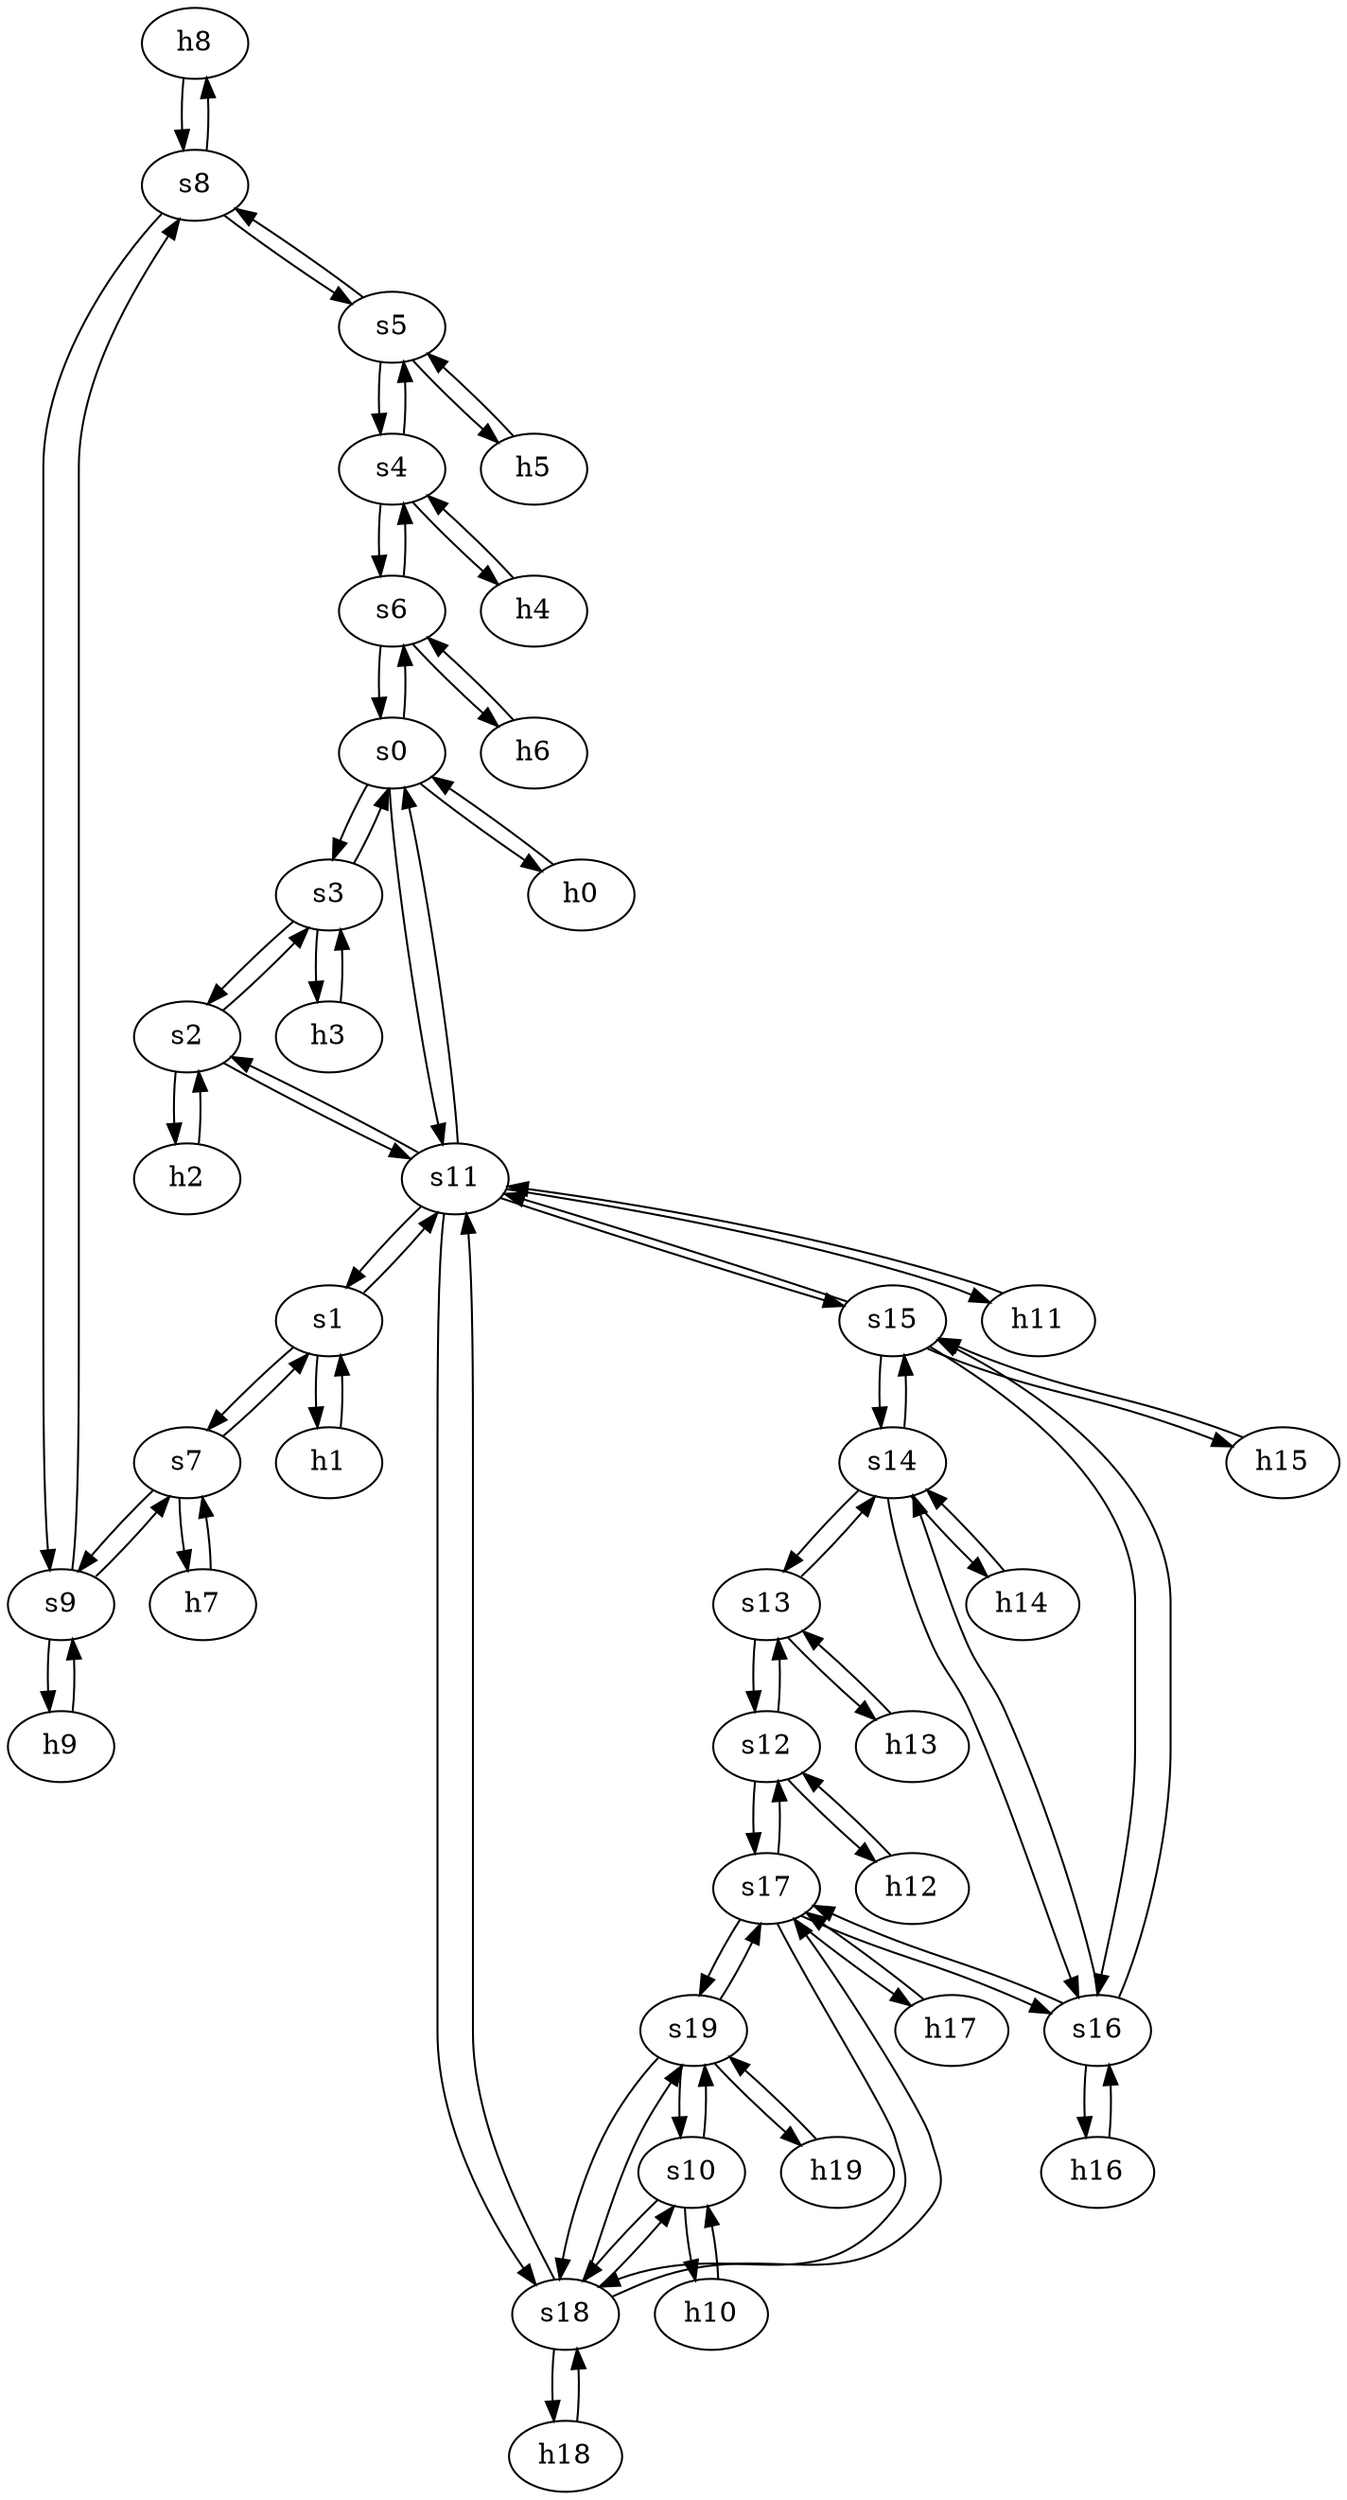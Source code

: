 strict digraph Oxford {
	h8	 [ip="111.0.8.8",
		mac="00:00:00:00:8:8",
		type=host];
	s8	 [id=8,
		type=switch];
	h8 -> s8	 [capacity="1Gbps",
		cost=1,
		dst_port=1,
		src_port=1];
	h9	 [ip="111.0.9.9",
		mac="00:00:00:00:9:9",
		type=host];
	s9	 [id=9,
		type=switch];
	h9 -> s9	 [capacity="1Gbps",
		cost=1,
		dst_port=1,
		src_port=1];
	h2	 [ip="111.0.2.2",
		mac="00:00:00:00:2:2",
		type=host];
	s2	 [id=2,
		type=switch];
	h2 -> s2	 [capacity="1Gbps",
		cost=1,
		dst_port=1,
		src_port=1];
	h3	 [ip="111.0.3.3",
		mac="00:00:00:00:3:3",
		type=host];
	s3	 [id=3,
		type=switch];
	h3 -> s3	 [capacity="1Gbps",
		cost=1,
		dst_port=1,
		src_port=1];
	h0	 [ip="111.0.0.0",
		mac="00:00:00:00:0:0",
		type=host];
	s0	 [id=0,
		type=switch];
	h0 -> s0	 [capacity="1Gbps",
		cost=1,
		dst_port=1,
		src_port=1];
	h1	 [ip="111.0.1.1",
		mac="00:00:00:00:1:1",
		type=host];
	s1	 [id=1,
		type=switch];
	h1 -> s1	 [capacity="1Gbps",
		cost=1,
		dst_port=1,
		src_port=1];
	h6	 [ip="111.0.6.6",
		mac="00:00:00:00:6:6",
		type=host];
	s6	 [id=6,
		type=switch];
	h6 -> s6	 [capacity="1Gbps",
		cost=1,
		dst_port=1,
		src_port=1];
	h7	 [ip="111.0.7.7",
		mac="00:00:00:00:7:7",
		type=host];
	s7	 [id=7,
		type=switch];
	h7 -> s7	 [capacity="1Gbps",
		cost=1,
		dst_port=1,
		src_port=1];
	h4	 [ip="111.0.4.4",
		mac="00:00:00:00:4:4",
		type=host];
	s4	 [id=4,
		type=switch];
	h4 -> s4	 [capacity="1Gbps",
		cost=1,
		dst_port=1,
		src_port=1];
	h5	 [ip="111.0.5.5",
		mac="00:00:00:00:5:5",
		type=host];
	s5	 [id=5,
		type=switch];
	h5 -> s5	 [capacity="1Gbps",
		cost=1,
		dst_port=1,
		src_port=1];
	s9 -> s7	 [capacity="1Gbps",
		cost=1,
		dst_port=3,
		src_port=2];
	s9 -> s8	 [capacity="1Gbps",
		cost=1,
		dst_port=3,
		src_port=3];
	s9 -> h9	 [capacity="1Gbps",
		cost=1,
		dst_port=1,
		src_port=1];
	s8 -> s5	 [capacity="1Gbps",
		cost=1,
		dst_port=3,
		src_port=2];
	s8 -> h8	 [capacity="1Gbps",
		cost=1,
		dst_port=1,
		src_port=1];
	s8 -> s9	 [capacity="1Gbps",
		cost=1,
		dst_port=3,
		src_port=3];
	s3 -> s0	 [capacity="1Gbps",
		cost=1,
		dst_port=3,
		src_port=2];
	s3 -> h3	 [capacity="1Gbps",
		cost=1,
		dst_port=1,
		src_port=1];
	s3 -> s2	 [capacity="1Gbps",
		cost=1,
		dst_port=3,
		src_port=3];
	s2 -> s3	 [capacity="1Gbps",
		cost=1,
		dst_port=3,
		src_port=3];
	s11	 [id=11,
		type=switch];
	s2 -> s11	 [capacity="1Gbps",
		cost=1,
		dst_port=4,
		src_port=2];
	s2 -> h2	 [capacity="1Gbps",
		cost=1,
		dst_port=1,
		src_port=1];
	s1 -> s7	 [capacity="1Gbps",
		cost=1,
		dst_port=2,
		src_port=3];
	s1 -> s11	 [capacity="1Gbps",
		cost=1,
		dst_port=3,
		src_port=2];
	s1 -> h1	 [capacity="1Gbps",
		cost=1,
		dst_port=1,
		src_port=1];
	s0 -> s3	 [capacity="1Gbps",
		cost=1,
		dst_port=2,
		src_port=3];
	s0 -> s6	 [capacity="1Gbps",
		cost=1,
		dst_port=2,
		src_port=4];
	s0 -> s11	 [capacity="1Gbps",
		cost=1,
		dst_port=2,
		src_port=2];
	s0 -> h0	 [capacity="1Gbps",
		cost=1,
		dst_port=1,
		src_port=1];
	s7 -> s1	 [capacity="1Gbps",
		cost=1,
		dst_port=3,
		src_port=2];
	s7 -> h7	 [capacity="1Gbps",
		cost=1,
		dst_port=1,
		src_port=1];
	s7 -> s9	 [capacity="1Gbps",
		cost=1,
		dst_port=2,
		src_port=3];
	s6 -> s4	 [capacity="1Gbps",
		cost=1,
		dst_port=3,
		src_port=3];
	s6 -> s0	 [capacity="1Gbps",
		cost=1,
		dst_port=4,
		src_port=2];
	s6 -> h6	 [capacity="1Gbps",
		cost=1,
		dst_port=1,
		src_port=1];
	s5 -> s4	 [capacity="1Gbps",
		cost=1,
		dst_port=2,
		src_port=2];
	s5 -> s8	 [capacity="1Gbps",
		cost=1,
		dst_port=2,
		src_port=3];
	s5 -> h5	 [capacity="1Gbps",
		cost=1,
		dst_port=1,
		src_port=1];
	s4 -> s5	 [capacity="1Gbps",
		cost=1,
		dst_port=2,
		src_port=2];
	s4 -> s6	 [capacity="1Gbps",
		cost=1,
		dst_port=3,
		src_port=3];
	s4 -> h4	 [capacity="1Gbps",
		cost=1,
		dst_port=1,
		src_port=1];
	s19	 [id=19,
		type=switch];
	s10	 [id=10,
		type=switch];
	s19 -> s10	 [capacity="1Gbps",
		cost=1,
		dst_port=3,
		src_port=2];
	s17	 [id=17,
		type=switch];
	s19 -> s17	 [capacity="1Gbps",
		cost=1,
		dst_port=5,
		src_port=3];
	s18	 [id=18,
		type=switch];
	s19 -> s18	 [capacity="1Gbps",
		cost=1,
		dst_port=5,
		src_port=4];
	h19	 [ip="111.0.19.19",
		mac="00:00:00:00:19:19",
		type=host];
	s19 -> h19	 [capacity="1Gbps",
		cost=1,
		dst_port=1,
		src_port=1];
	s18 -> s10	 [capacity="1Gbps",
		cost=1,
		dst_port=2,
		src_port=2];
	h18	 [ip="111.0.18.18",
		mac="00:00:00:00:18:18",
		type=host];
	s18 -> h18	 [capacity="1Gbps",
		cost=1,
		dst_port=1,
		src_port=1];
	s18 -> s17	 [capacity="1Gbps",
		cost=1,
		dst_port=4,
		src_port=4];
	s18 -> s19	 [capacity="1Gbps",
		cost=1,
		dst_port=4,
		src_port=5];
	s18 -> s11	 [capacity="1Gbps",
		cost=1,
		dst_port=5,
		src_port=3];
	s13	 [id=13,
		type=switch];
	s14	 [id=14,
		type=switch];
	s13 -> s14	 [capacity="1Gbps",
		cost=1,
		dst_port=2,
		src_port=3];
	h13	 [ip="111.0.13.13",
		mac="00:00:00:00:13:13",
		type=host];
	s13 -> h13	 [capacity="1Gbps",
		cost=1,
		dst_port=1,
		src_port=1];
	s12	 [id=12,
		type=switch];
	s13 -> s12	 [capacity="1Gbps",
		cost=1,
		dst_port=3,
		src_port=2];
	s12 -> s13	 [capacity="1Gbps",
		cost=1,
		dst_port=2,
		src_port=3];
	s12 -> s17	 [capacity="1Gbps",
		cost=1,
		dst_port=2,
		src_port=2];
	h12	 [ip="111.0.12.12",
		mac="00:00:00:00:12:12",
		type=host];
	s12 -> h12	 [capacity="1Gbps",
		cost=1,
		dst_port=1,
		src_port=1];
	s11 -> s0	 [capacity="1Gbps",
		cost=1,
		dst_port=2,
		src_port=2];
	s11 -> s2	 [capacity="1Gbps",
		cost=1,
		dst_port=2,
		src_port=4];
	s15	 [id=15,
		type=switch];
	s11 -> s15	 [capacity="1Gbps",
		cost=1,
		dst_port=2,
		src_port=6];
	s11 -> s1	 [capacity="1Gbps",
		cost=1,
		dst_port=2,
		src_port=3];
	s11 -> s18	 [capacity="1Gbps",
		cost=1,
		dst_port=3,
		src_port=5];
	h11	 [ip="111.0.11.11",
		mac="00:00:00:00:11:11",
		type=host];
	s11 -> h11	 [capacity="1Gbps",
		cost=1,
		dst_port=1,
		src_port=1];
	s10 -> s19	 [capacity="1Gbps",
		cost=1,
		dst_port=2,
		src_port=3];
	h10	 [ip="111.0.10.10",
		mac="00:00:00:00:10:10",
		type=host];
	s10 -> h10	 [capacity="1Gbps",
		cost=1,
		dst_port=1,
		src_port=1];
	s10 -> s18	 [capacity="1Gbps",
		cost=1,
		dst_port=2,
		src_port=2];
	s17 -> s19	 [capacity="1Gbps",
		cost=1,
		dst_port=3,
		src_port=5];
	h17	 [ip="111.0.17.17",
		mac="00:00:00:00:17:17",
		type=host];
	s17 -> h17	 [capacity="1Gbps",
		cost=1,
		dst_port=1,
		src_port=1];
	s17 -> s12	 [capacity="1Gbps",
		cost=1,
		dst_port=2,
		src_port=2];
	s17 -> s18	 [capacity="1Gbps",
		cost=1,
		dst_port=4,
		src_port=4];
	s16	 [id=16,
		type=switch];
	s17 -> s16	 [capacity="1Gbps",
		cost=1,
		dst_port=4,
		src_port=3];
	s16 -> s17	 [capacity="1Gbps",
		cost=1,
		dst_port=3,
		src_port=4];
	s16 -> s15	 [capacity="1Gbps",
		cost=1,
		dst_port=4,
		src_port=3];
	s16 -> s14	 [capacity="1Gbps",
		cost=1,
		dst_port=3,
		src_port=2];
	h16	 [ip="111.0.16.16",
		mac="00:00:00:00:16:16",
		type=host];
	s16 -> h16	 [capacity="1Gbps",
		cost=1,
		dst_port=1,
		src_port=1];
	s15 -> s11	 [capacity="1Gbps",
		cost=1,
		dst_port=6,
		src_port=2];
	s15 -> s14	 [capacity="1Gbps",
		cost=1,
		dst_port=4,
		src_port=3];
	h15	 [ip="111.0.15.15",
		mac="00:00:00:00:15:15",
		type=host];
	s15 -> h15	 [capacity="1Gbps",
		cost=1,
		dst_port=1,
		src_port=1];
	s15 -> s16	 [capacity="1Gbps",
		cost=1,
		dst_port=3,
		src_port=4];
	s14 -> s13	 [capacity="1Gbps",
		cost=1,
		dst_port=3,
		src_port=2];
	s14 -> s15	 [capacity="1Gbps",
		cost=1,
		dst_port=3,
		src_port=4];
	s14 -> s16	 [capacity="1Gbps",
		cost=1,
		dst_port=2,
		src_port=3];
	h14	 [ip="111.0.14.14",
		mac="00:00:00:00:14:14",
		type=host];
	s14 -> h14	 [capacity="1Gbps",
		cost=1,
		dst_port=1,
		src_port=1];
	h18 -> s18	 [capacity="1Gbps",
		cost=1,
		dst_port=1,
		src_port=1];
	h19 -> s19	 [capacity="1Gbps",
		cost=1,
		dst_port=1,
		src_port=1];
	h10 -> s10	 [capacity="1Gbps",
		cost=1,
		dst_port=1,
		src_port=1];
	h11 -> s11	 [capacity="1Gbps",
		cost=1,
		dst_port=1,
		src_port=1];
	h12 -> s12	 [capacity="1Gbps",
		cost=1,
		dst_port=1,
		src_port=1];
	h13 -> s13	 [capacity="1Gbps",
		cost=1,
		dst_port=1,
		src_port=1];
	h14 -> s14	 [capacity="1Gbps",
		cost=1,
		dst_port=1,
		src_port=1];
	h15 -> s15	 [capacity="1Gbps",
		cost=1,
		dst_port=1,
		src_port=1];
	h16 -> s16	 [capacity="1Gbps",
		cost=1,
		dst_port=1,
		src_port=1];
	h17 -> s17	 [capacity="1Gbps",
		cost=1,
		dst_port=1,
		src_port=1];
}
